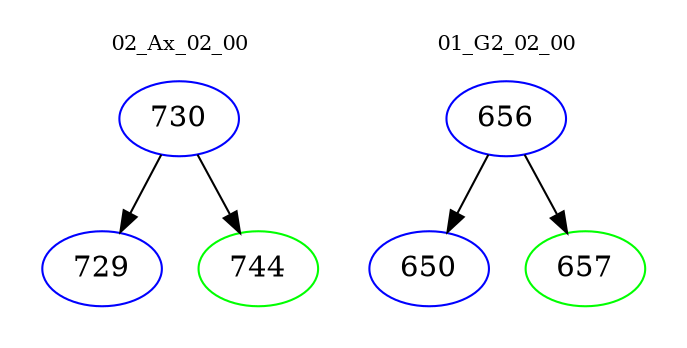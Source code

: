 digraph{
subgraph cluster_0 {
color = white
label = "02_Ax_02_00";
fontsize=10;
T0_730 [label="730", color="blue"]
T0_730 -> T0_729 [color="black"]
T0_729 [label="729", color="blue"]
T0_730 -> T0_744 [color="black"]
T0_744 [label="744", color="green"]
}
subgraph cluster_1 {
color = white
label = "01_G2_02_00";
fontsize=10;
T1_656 [label="656", color="blue"]
T1_656 -> T1_650 [color="black"]
T1_650 [label="650", color="blue"]
T1_656 -> T1_657 [color="black"]
T1_657 [label="657", color="green"]
}
}
